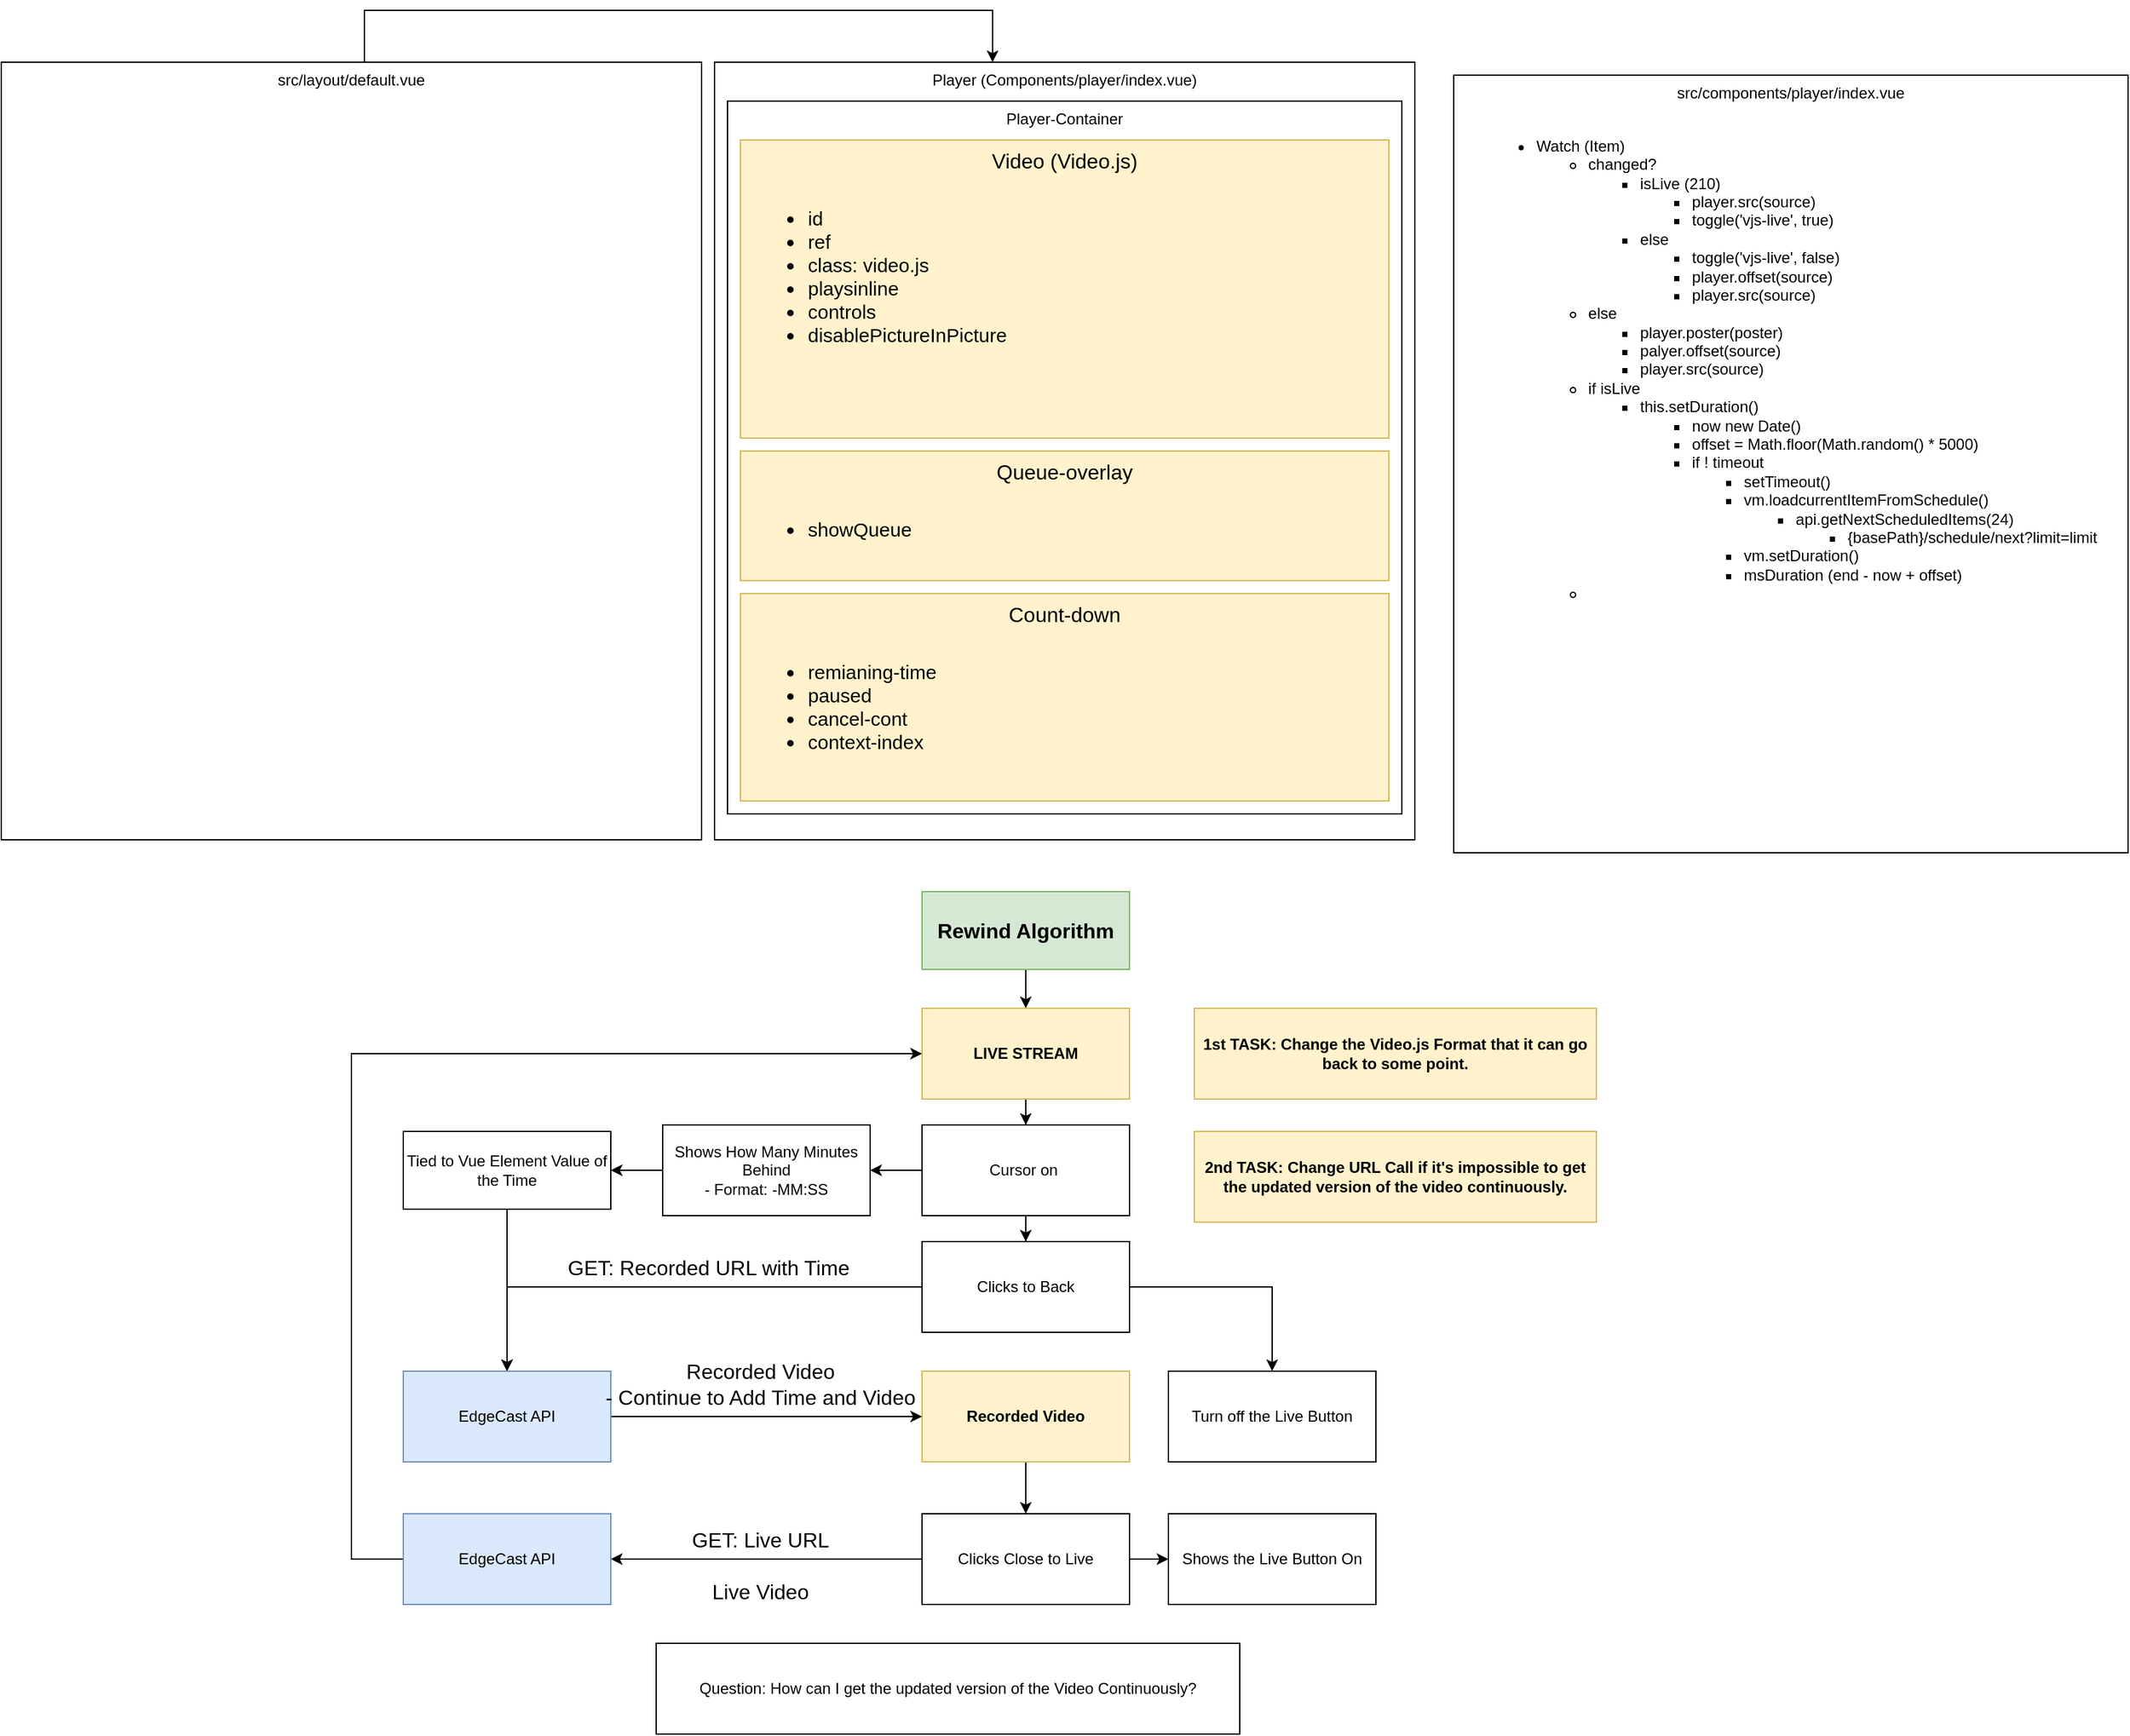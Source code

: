 <mxfile version="18.1.2" type="github">
  <diagram id="ZTcMBytY86qPL3wdXQQr" name="Page-1">
    <mxGraphModel dx="1700" dy="1135" grid="1" gridSize="10" guides="1" tooltips="1" connect="1" arrows="1" fold="1" page="1" pageScale="1" pageWidth="827" pageHeight="1169" math="0" shadow="0">
      <root>
        <mxCell id="0" />
        <mxCell id="1" parent="0" />
        <mxCell id="h2JM3-zbyorCBhI83ONb-1" value="Player (Components/player/index.vue)" style="rounded=0;whiteSpace=wrap;html=1;verticalAlign=top;" parent="1" vertex="1">
          <mxGeometry x="210" y="110" width="540" height="600" as="geometry" />
        </mxCell>
        <mxCell id="h2JM3-zbyorCBhI83ONb-2" value="Player-Container" style="rounded=0;whiteSpace=wrap;html=1;verticalAlign=top;" parent="1" vertex="1">
          <mxGeometry x="220" y="140" width="520" height="550" as="geometry" />
        </mxCell>
        <mxCell id="h2JM3-zbyorCBhI83ONb-3" value="&lt;font style=&quot;font-size: 16px;&quot;&gt;Video (Video.js)&lt;/font&gt;" style="rounded=0;whiteSpace=wrap;html=1;verticalAlign=top;fillColor=#fff2cc;strokeColor=#d6b656;" parent="1" vertex="1">
          <mxGeometry x="230" y="170" width="500" height="230" as="geometry" />
        </mxCell>
        <mxCell id="h2JM3-zbyorCBhI83ONb-5" value="&lt;ul style=&quot;font-size: 15px;&quot;&gt;&lt;li style=&quot;font-size: 15px;&quot;&gt;id&lt;/li&gt;&lt;li style=&quot;font-size: 15px;&quot;&gt;ref&lt;/li&gt;&lt;li style=&quot;font-size: 15px;&quot;&gt;class: video.js&lt;/li&gt;&lt;li style=&quot;font-size: 15px;&quot;&gt;playsinline&lt;/li&gt;&lt;li style=&quot;font-size: 15px;&quot;&gt;controls&lt;/li&gt;&lt;li style=&quot;font-size: 15px;&quot;&gt;disablePictureInPicture&lt;/li&gt;&lt;/ul&gt;" style="text;html=1;strokeColor=none;fillColor=none;align=left;verticalAlign=top;whiteSpace=wrap;rounded=0;fontSize=15;" parent="1" vertex="1">
          <mxGeometry x="240" y="200" width="230" height="180" as="geometry" />
        </mxCell>
        <mxCell id="h2JM3-zbyorCBhI83ONb-6" value="&lt;font style=&quot;font-size: 16px;&quot;&gt;Queue-overlay&lt;/font&gt;" style="rounded=0;whiteSpace=wrap;html=1;verticalAlign=top;fillColor=#fff2cc;strokeColor=#d6b656;" parent="1" vertex="1">
          <mxGeometry x="230" y="410" width="500" height="100" as="geometry" />
        </mxCell>
        <mxCell id="h2JM3-zbyorCBhI83ONb-7" value="&lt;ul style=&quot;font-size: 15px;&quot;&gt;&lt;li style=&quot;font-size: 15px;&quot;&gt;showQueue&lt;/li&gt;&lt;/ul&gt;" style="text;html=1;strokeColor=none;fillColor=none;align=left;verticalAlign=top;whiteSpace=wrap;rounded=0;fontSize=15;" parent="1" vertex="1">
          <mxGeometry x="240" y="440" width="300" height="50" as="geometry" />
        </mxCell>
        <mxCell id="h2JM3-zbyorCBhI83ONb-8" value="&lt;font style=&quot;font-size: 16px;&quot;&gt;Count-down&lt;/font&gt;" style="rounded=0;whiteSpace=wrap;html=1;verticalAlign=top;fillColor=#fff2cc;strokeColor=#d6b656;" parent="1" vertex="1">
          <mxGeometry x="230" y="520" width="500" height="160" as="geometry" />
        </mxCell>
        <mxCell id="h2JM3-zbyorCBhI83ONb-9" value="&lt;ul style=&quot;font-size: 15px;&quot;&gt;&lt;li style=&quot;font-size: 15px;&quot;&gt;remianing-time&lt;/li&gt;&lt;li style=&quot;font-size: 15px;&quot;&gt;paused&lt;/li&gt;&lt;li style=&quot;font-size: 15px;&quot;&gt;cancel-cont&lt;/li&gt;&lt;li style=&quot;font-size: 15px;&quot;&gt;context-index&lt;/li&gt;&lt;/ul&gt;" style="text;html=1;strokeColor=none;fillColor=none;align=left;verticalAlign=top;whiteSpace=wrap;rounded=0;fontSize=15;" parent="1" vertex="1">
          <mxGeometry x="240" y="550" width="230" height="180" as="geometry" />
        </mxCell>
        <mxCell id="h2JM3-zbyorCBhI83ONb-10" value="src/components/player/index.vue&lt;br&gt;&lt;br&gt;&lt;ul&gt;&lt;li style=&quot;text-align: left;&quot;&gt;Watch (Item)&lt;/li&gt;&lt;ul&gt;&lt;li style=&quot;text-align: left;&quot;&gt;changed?&lt;/li&gt;&lt;ul&gt;&lt;li style=&quot;text-align: left;&quot;&gt;isLive (210)&lt;/li&gt;&lt;ul&gt;&lt;li style=&quot;text-align: left;&quot;&gt;player.src(source)&lt;/li&gt;&lt;li style=&quot;text-align: left;&quot;&gt;toggle(&#39;vjs-live&#39;, true)&lt;/li&gt;&lt;/ul&gt;&lt;li style=&quot;text-align: left;&quot;&gt;else&lt;/li&gt;&lt;ul&gt;&lt;li style=&quot;text-align: left;&quot;&gt;toggle(&#39;vjs-live&#39;, false)&lt;/li&gt;&lt;li style=&quot;text-align: left;&quot;&gt;player.offset(source)&lt;/li&gt;&lt;li style=&quot;text-align: left;&quot;&gt;player.src(source)&lt;/li&gt;&lt;/ul&gt;&lt;/ul&gt;&lt;li style=&quot;text-align: left;&quot;&gt;else&lt;/li&gt;&lt;ul&gt;&lt;li style=&quot;text-align: left;&quot;&gt;player.poster(poster)&lt;/li&gt;&lt;li style=&quot;text-align: left;&quot;&gt;palyer.offset(source)&lt;/li&gt;&lt;li style=&quot;text-align: left;&quot;&gt;player.src(source)&lt;/li&gt;&lt;/ul&gt;&lt;li style=&quot;text-align: left;&quot;&gt;if isLive&lt;/li&gt;&lt;ul&gt;&lt;li style=&quot;text-align: left;&quot;&gt;this.setDuration()&lt;/li&gt;&lt;ul&gt;&lt;li style=&quot;text-align: left;&quot;&gt;now new Date()&lt;/li&gt;&lt;li style=&quot;text-align: left;&quot;&gt;offset = Math.floor(Math.random() * 5000)&lt;/li&gt;&lt;li style=&quot;text-align: left;&quot;&gt;if ! timeout&amp;nbsp;&lt;/li&gt;&lt;ul&gt;&lt;li style=&quot;text-align: left;&quot;&gt;setTimeout()&lt;/li&gt;&lt;li style=&quot;text-align: left;&quot;&gt;vm.loadcurrentItemFromSchedule()&lt;/li&gt;&lt;ul&gt;&lt;li style=&quot;text-align: left;&quot;&gt;api.getNextScheduledItems(24)&lt;/li&gt;&lt;ul&gt;&lt;li style=&quot;text-align: left;&quot;&gt;{basePath}/schedule/next?limit=limit&lt;/li&gt;&lt;/ul&gt;&lt;/ul&gt;&lt;li style=&quot;text-align: left;&quot;&gt;vm.setDuration()&lt;/li&gt;&lt;li style=&quot;text-align: left;&quot;&gt;msDuration (end - now + offset)&lt;br&gt;&lt;/li&gt;&lt;/ul&gt;&lt;/ul&gt;&lt;/ul&gt;&lt;li style=&quot;text-align: left;&quot;&gt;&lt;br&gt;&lt;/li&gt;&lt;/ul&gt;&lt;/ul&gt;" style="rounded=0;whiteSpace=wrap;html=1;verticalAlign=top;" parent="1" vertex="1">
          <mxGeometry x="780" y="120" width="520" height="600" as="geometry" />
        </mxCell>
        <mxCell id="h2JM3-zbyorCBhI83ONb-12" style="edgeStyle=orthogonalEdgeStyle;rounded=0;orthogonalLoop=1;jettySize=auto;html=1;entryX=0.397;entryY=0;entryDx=0;entryDy=0;entryPerimeter=0;fontSize=16;" parent="1" source="h2JM3-zbyorCBhI83ONb-11" target="h2JM3-zbyorCBhI83ONb-1" edge="1">
          <mxGeometry relative="1" as="geometry">
            <Array as="points">
              <mxPoint x="-60" y="70" />
              <mxPoint x="424" y="70" />
            </Array>
          </mxGeometry>
        </mxCell>
        <mxCell id="h2JM3-zbyorCBhI83ONb-11" value="src/layout/default.vue" style="rounded=0;whiteSpace=wrap;html=1;verticalAlign=top;" parent="1" vertex="1">
          <mxGeometry x="-340" y="110" width="540" height="600" as="geometry" />
        </mxCell>
        <mxCell id="TA7xKyf28JtDq5Jn_cOT-11" value="" style="edgeStyle=orthogonalEdgeStyle;rounded=0;orthogonalLoop=1;jettySize=auto;html=1;fontSize=16;" edge="1" parent="1" source="TA7xKyf28JtDq5Jn_cOT-1" target="TA7xKyf28JtDq5Jn_cOT-2">
          <mxGeometry relative="1" as="geometry" />
        </mxCell>
        <mxCell id="TA7xKyf28JtDq5Jn_cOT-1" value="Rewind Algorithm" style="rounded=0;whiteSpace=wrap;html=1;verticalAlign=middle;fontSize=16;fontStyle=1;fillColor=#d5e8d4;strokeColor=#82b366;" vertex="1" parent="1">
          <mxGeometry x="370" y="750" width="160" height="60" as="geometry" />
        </mxCell>
        <mxCell id="TA7xKyf28JtDq5Jn_cOT-10" value="" style="edgeStyle=orthogonalEdgeStyle;rounded=0;orthogonalLoop=1;jettySize=auto;html=1;fontSize=16;" edge="1" parent="1" source="TA7xKyf28JtDq5Jn_cOT-2" target="TA7xKyf28JtDq5Jn_cOT-4">
          <mxGeometry relative="1" as="geometry" />
        </mxCell>
        <mxCell id="TA7xKyf28JtDq5Jn_cOT-2" value="LIVE STREAM" style="rounded=0;whiteSpace=wrap;html=1;verticalAlign=middle;fontStyle=1;fillColor=#fff2cc;strokeColor=#d6b656;" vertex="1" parent="1">
          <mxGeometry x="370" y="840" width="160" height="70" as="geometry" />
        </mxCell>
        <mxCell id="TA7xKyf28JtDq5Jn_cOT-39" style="edgeStyle=orthogonalEdgeStyle;rounded=0;orthogonalLoop=1;jettySize=auto;html=1;fontSize=16;" edge="1" parent="1" source="TA7xKyf28JtDq5Jn_cOT-3" target="TA7xKyf28JtDq5Jn_cOT-24">
          <mxGeometry relative="1" as="geometry" />
        </mxCell>
        <mxCell id="TA7xKyf28JtDq5Jn_cOT-40" style="edgeStyle=orthogonalEdgeStyle;rounded=0;orthogonalLoop=1;jettySize=auto;html=1;entryX=0.5;entryY=0;entryDx=0;entryDy=0;fontSize=16;" edge="1" parent="1" source="TA7xKyf28JtDq5Jn_cOT-3" target="TA7xKyf28JtDq5Jn_cOT-15">
          <mxGeometry relative="1" as="geometry" />
        </mxCell>
        <mxCell id="TA7xKyf28JtDq5Jn_cOT-3" value="Clicks to Back" style="rounded=0;whiteSpace=wrap;html=1;verticalAlign=middle;" vertex="1" parent="1">
          <mxGeometry x="370" y="1020" width="160" height="70" as="geometry" />
        </mxCell>
        <mxCell id="TA7xKyf28JtDq5Jn_cOT-6" value="" style="edgeStyle=orthogonalEdgeStyle;rounded=0;orthogonalLoop=1;jettySize=auto;html=1;fontSize=16;" edge="1" parent="1" source="TA7xKyf28JtDq5Jn_cOT-4" target="TA7xKyf28JtDq5Jn_cOT-5">
          <mxGeometry relative="1" as="geometry" />
        </mxCell>
        <mxCell id="TA7xKyf28JtDq5Jn_cOT-12" value="" style="edgeStyle=orthogonalEdgeStyle;rounded=0;orthogonalLoop=1;jettySize=auto;html=1;fontSize=16;" edge="1" parent="1" source="TA7xKyf28JtDq5Jn_cOT-4" target="TA7xKyf28JtDq5Jn_cOT-3">
          <mxGeometry relative="1" as="geometry" />
        </mxCell>
        <mxCell id="TA7xKyf28JtDq5Jn_cOT-4" value="Cursor on&amp;nbsp;" style="rounded=0;whiteSpace=wrap;html=1;verticalAlign=middle;" vertex="1" parent="1">
          <mxGeometry x="370" y="930" width="160" height="70" as="geometry" />
        </mxCell>
        <mxCell id="TA7xKyf28JtDq5Jn_cOT-8" value="" style="edgeStyle=orthogonalEdgeStyle;rounded=0;orthogonalLoop=1;jettySize=auto;html=1;fontSize=16;" edge="1" parent="1" source="TA7xKyf28JtDq5Jn_cOT-5" target="TA7xKyf28JtDq5Jn_cOT-7">
          <mxGeometry relative="1" as="geometry" />
        </mxCell>
        <mxCell id="TA7xKyf28JtDq5Jn_cOT-5" value="Shows How Many Minutes Behind&lt;br&gt;- Format: -MM:SS" style="rounded=0;whiteSpace=wrap;html=1;verticalAlign=middle;" vertex="1" parent="1">
          <mxGeometry x="170" y="930" width="160" height="70" as="geometry" />
        </mxCell>
        <mxCell id="TA7xKyf28JtDq5Jn_cOT-41" style="edgeStyle=orthogonalEdgeStyle;rounded=0;orthogonalLoop=1;jettySize=auto;html=1;entryX=0.5;entryY=0;entryDx=0;entryDy=0;fontSize=16;" edge="1" parent="1" source="TA7xKyf28JtDq5Jn_cOT-7" target="TA7xKyf28JtDq5Jn_cOT-15">
          <mxGeometry relative="1" as="geometry" />
        </mxCell>
        <mxCell id="TA7xKyf28JtDq5Jn_cOT-7" value="Tied to Vue Element Value of the Time" style="whiteSpace=wrap;html=1;rounded=0;" vertex="1" parent="1">
          <mxGeometry x="-30" y="935" width="160" height="60" as="geometry" />
        </mxCell>
        <mxCell id="TA7xKyf28JtDq5Jn_cOT-21" value="" style="edgeStyle=orthogonalEdgeStyle;rounded=0;orthogonalLoop=1;jettySize=auto;html=1;fontSize=16;" edge="1" parent="1" source="TA7xKyf28JtDq5Jn_cOT-13" target="TA7xKyf28JtDq5Jn_cOT-20">
          <mxGeometry relative="1" as="geometry" />
        </mxCell>
        <mxCell id="TA7xKyf28JtDq5Jn_cOT-13" value="Recorded Video" style="rounded=0;whiteSpace=wrap;html=1;verticalAlign=middle;fontStyle=1;fillColor=#fff2cc;strokeColor=#d6b656;" vertex="1" parent="1">
          <mxGeometry x="370" y="1120" width="160" height="70" as="geometry" />
        </mxCell>
        <mxCell id="TA7xKyf28JtDq5Jn_cOT-43" style="edgeStyle=orthogonalEdgeStyle;rounded=0;orthogonalLoop=1;jettySize=auto;html=1;fontSize=16;" edge="1" parent="1" source="TA7xKyf28JtDq5Jn_cOT-15" target="TA7xKyf28JtDq5Jn_cOT-13">
          <mxGeometry relative="1" as="geometry" />
        </mxCell>
        <mxCell id="TA7xKyf28JtDq5Jn_cOT-15" value="EdgeCast API" style="rounded=0;whiteSpace=wrap;html=1;verticalAlign=middle;fillColor=#dae8fc;strokeColor=#6c8ebf;" vertex="1" parent="1">
          <mxGeometry x="-30" y="1120" width="160" height="70" as="geometry" />
        </mxCell>
        <mxCell id="TA7xKyf28JtDq5Jn_cOT-17" value="GET: Recorded URL with Time" style="text;html=1;align=center;verticalAlign=middle;resizable=0;points=[];autosize=1;strokeColor=none;fillColor=none;fontSize=16;" vertex="1" parent="1">
          <mxGeometry x="90" y="1030" width="230" height="20" as="geometry" />
        </mxCell>
        <mxCell id="TA7xKyf28JtDq5Jn_cOT-19" value="Recorded Video&lt;br&gt;- Continue to Add Time and Video" style="text;html=1;align=center;verticalAlign=middle;resizable=0;points=[];autosize=1;strokeColor=none;fillColor=none;fontSize=16;" vertex="1" parent="1">
          <mxGeometry x="120" y="1110" width="250" height="40" as="geometry" />
        </mxCell>
        <mxCell id="TA7xKyf28JtDq5Jn_cOT-23" value="" style="edgeStyle=orthogonalEdgeStyle;rounded=0;orthogonalLoop=1;jettySize=auto;html=1;fontSize=16;" edge="1" parent="1" source="TA7xKyf28JtDq5Jn_cOT-20" target="TA7xKyf28JtDq5Jn_cOT-22">
          <mxGeometry relative="1" as="geometry" />
        </mxCell>
        <mxCell id="TA7xKyf28JtDq5Jn_cOT-32" style="edgeStyle=orthogonalEdgeStyle;rounded=0;orthogonalLoop=1;jettySize=auto;html=1;fontSize=16;entryX=1;entryY=0.5;entryDx=0;entryDy=0;" edge="1" parent="1" source="TA7xKyf28JtDq5Jn_cOT-20" target="TA7xKyf28JtDq5Jn_cOT-31">
          <mxGeometry relative="1" as="geometry">
            <mxPoint x="140" y="1265" as="targetPoint" />
          </mxGeometry>
        </mxCell>
        <mxCell id="TA7xKyf28JtDq5Jn_cOT-20" value="Clicks Close to Live" style="rounded=0;whiteSpace=wrap;html=1;verticalAlign=middle;" vertex="1" parent="1">
          <mxGeometry x="370" y="1230" width="160" height="70" as="geometry" />
        </mxCell>
        <mxCell id="TA7xKyf28JtDq5Jn_cOT-22" value="Shows the Live Button On" style="rounded=0;whiteSpace=wrap;html=1;verticalAlign=middle;" vertex="1" parent="1">
          <mxGeometry x="560" y="1230" width="160" height="70" as="geometry" />
        </mxCell>
        <mxCell id="TA7xKyf28JtDq5Jn_cOT-24" value="Turn off the Live Button" style="rounded=0;whiteSpace=wrap;html=1;verticalAlign=middle;" vertex="1" parent="1">
          <mxGeometry x="560" y="1120" width="160" height="70" as="geometry" />
        </mxCell>
        <mxCell id="TA7xKyf28JtDq5Jn_cOT-27" value="GET: Live URL" style="text;html=1;align=center;verticalAlign=middle;resizable=0;points=[];autosize=1;strokeColor=none;fillColor=none;fontSize=16;" vertex="1" parent="1">
          <mxGeometry x="185" y="1240" width="120" height="20" as="geometry" />
        </mxCell>
        <mxCell id="TA7xKyf28JtDq5Jn_cOT-29" value="Live Video" style="text;html=1;align=center;verticalAlign=middle;resizable=0;points=[];autosize=1;strokeColor=none;fillColor=none;fontSize=16;" vertex="1" parent="1">
          <mxGeometry x="200" y="1280" width="90" height="20" as="geometry" />
        </mxCell>
        <mxCell id="TA7xKyf28JtDq5Jn_cOT-33" style="edgeStyle=orthogonalEdgeStyle;rounded=0;orthogonalLoop=1;jettySize=auto;html=1;entryX=0;entryY=0.5;entryDx=0;entryDy=0;fontSize=16;" edge="1" parent="1" source="TA7xKyf28JtDq5Jn_cOT-31" target="TA7xKyf28JtDq5Jn_cOT-2">
          <mxGeometry relative="1" as="geometry">
            <Array as="points">
              <mxPoint x="-70" y="1265" />
              <mxPoint x="-70" y="875" />
            </Array>
          </mxGeometry>
        </mxCell>
        <mxCell id="TA7xKyf28JtDq5Jn_cOT-31" value="EdgeCast API" style="rounded=0;whiteSpace=wrap;html=1;verticalAlign=middle;fillColor=#dae8fc;strokeColor=#6c8ebf;" vertex="1" parent="1">
          <mxGeometry x="-30" y="1230" width="160" height="70" as="geometry" />
        </mxCell>
        <mxCell id="TA7xKyf28JtDq5Jn_cOT-34" value="Question: How can I get the updated version of the Video Continuously?" style="rounded=0;whiteSpace=wrap;html=1;verticalAlign=middle;" vertex="1" parent="1">
          <mxGeometry x="165" y="1330" width="450" height="70" as="geometry" />
        </mxCell>
        <mxCell id="TA7xKyf28JtDq5Jn_cOT-35" value="1st TASK: Change the Video.js Format that it can go back to some point." style="rounded=0;whiteSpace=wrap;html=1;verticalAlign=middle;fontStyle=1;fillColor=#fff2cc;strokeColor=#d6b656;" vertex="1" parent="1">
          <mxGeometry x="580" y="840" width="310" height="70" as="geometry" />
        </mxCell>
        <mxCell id="TA7xKyf28JtDq5Jn_cOT-36" value="2nd TASK: Change URL Call if it&#39;s impossible to get the updated version of the video continuously." style="rounded=0;whiteSpace=wrap;html=1;verticalAlign=middle;fontStyle=1;fillColor=#fff2cc;strokeColor=#d6b656;" vertex="1" parent="1">
          <mxGeometry x="580" y="935" width="310" height="70" as="geometry" />
        </mxCell>
      </root>
    </mxGraphModel>
  </diagram>
</mxfile>
